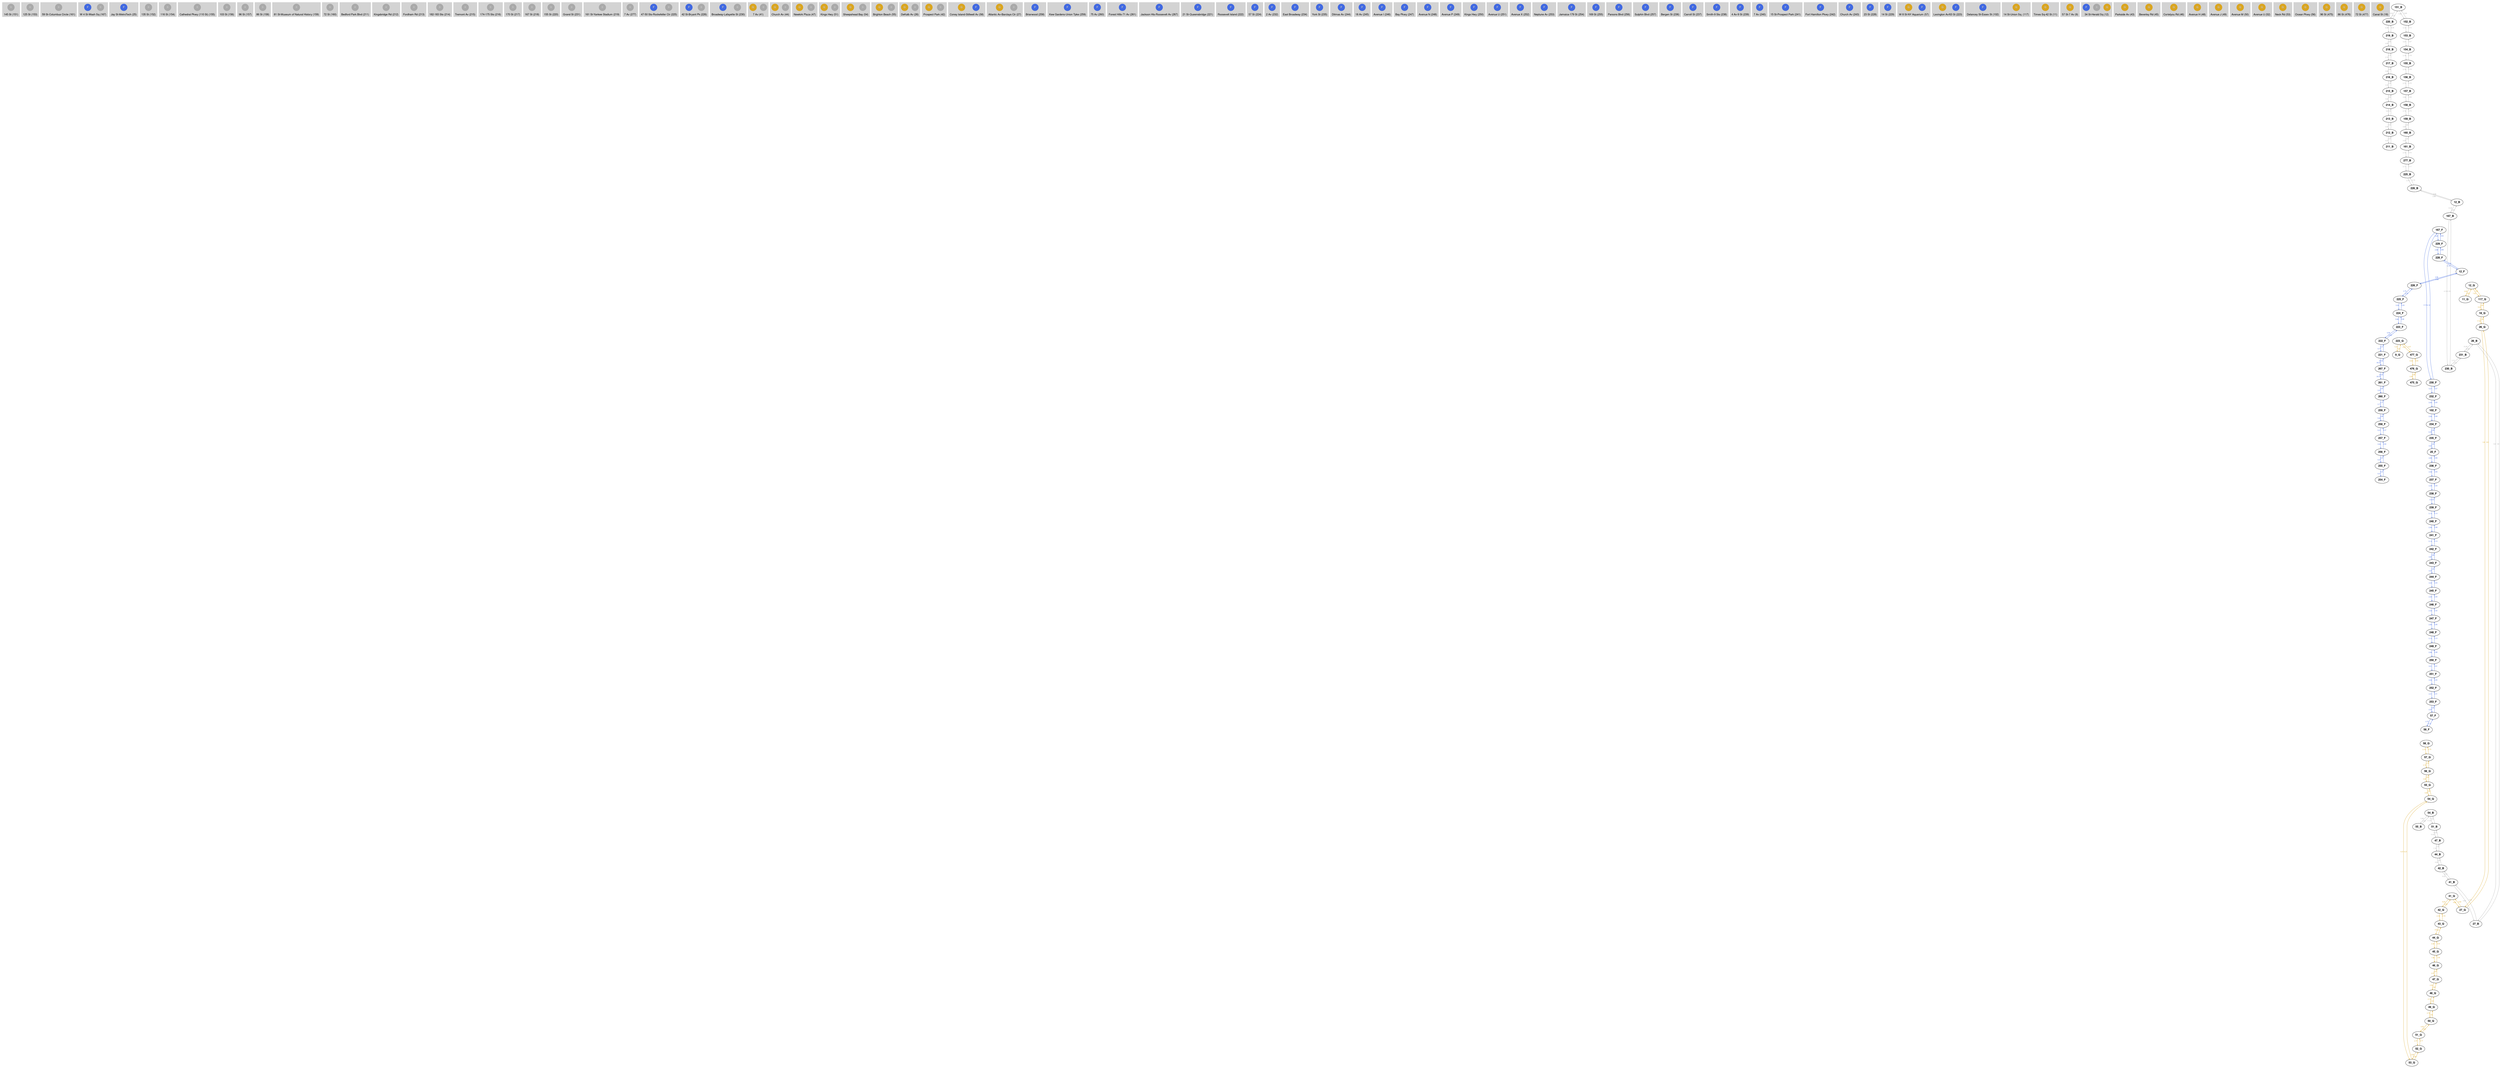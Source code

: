 
digraph G {
  fontname="Helvetica,Arial,sans-serif";
  node [fontname="Helvetica,Arial,sans-serif bold" labelloc="c"];
  edge [fontname="Helvetica,Arial,sans-serif" fontsize=8 arrowsize=0.5];
  
  subgraph cluster_151 {
    style=filled;
    color=lightgrey;
    labelloc="b";
    node [style=filled];
    node [label="B" color=darkgray, penwidth=1, fontcolor=gray, shape="circle"]"151_B ";
    label = "145 St (151)";
  }

  subgraph cluster_153 {
    style=filled;
    color=lightgrey;
    labelloc="b";
    node [style=filled];
    node [label="B" color=darkgray, penwidth=1, fontcolor=gray, shape="circle"]"153_B ";
    label = "125 St (153)";
  }

  subgraph cluster_161 {
    style=filled;
    color=lightgrey;
    labelloc="b";
    node [style=filled];
    node [label="B" color=darkgray, penwidth=1, fontcolor=gray, shape="circle"]"161_B ";
    label = "59 St-Columbus Circle (161)";
  }

  subgraph cluster_167 {
    style=filled;
    color=lightgrey;
    labelloc="b";
    node [style=filled];
    node [label="B" color=darkgray, penwidth=1, fontcolor=gray, shape="circle"]"167_B ";
    node [label="F" color=royalblue, penwidth=1, fontcolor=gray, shape="circle"]"167_F ";
    label = "W 4 St-Wash Sq (167)";
  }

  subgraph cluster_25 {
    style=filled;
    color=lightgrey;
    labelloc="b";
    node [style=filled];
    node [label="F" color=royalblue, penwidth=1, fontcolor=gray, shape="circle"]"25_F ";
    label = "Jay St-MetroTech (25)";
  }

  subgraph cluster_152 {
    style=filled;
    color=lightgrey;
    labelloc="b";
    node [style=filled];
    node [label="B" color=darkgray, penwidth=1, fontcolor=gray, shape="circle"]"152_B ";
    label = "135 St (152)";
  }

  subgraph cluster_154 {
    style=filled;
    color=lightgrey;
    labelloc="b";
    node [style=filled];
    node [label="B" color=darkgray, penwidth=1, fontcolor=gray, shape="circle"]"154_B ";
    label = "116 St (154)";
  }

  subgraph cluster_155 {
    style=filled;
    color=lightgrey;
    labelloc="b";
    node [style=filled];
    node [label="B" color=darkgray, penwidth=1, fontcolor=gray, shape="circle"]"155_B ";
    label = "Cathedral Pkwy (110 St) (155)";
  }

  subgraph cluster_156 {
    style=filled;
    color=lightgrey;
    labelloc="b";
    node [style=filled];
    node [label="B" color=darkgray, penwidth=1, fontcolor=gray, shape="circle"]"156_B ";
    label = "103 St (156)";
  }

  subgraph cluster_157 {
    style=filled;
    color=lightgrey;
    labelloc="b";
    node [style=filled];
    node [label="B" color=darkgray, penwidth=1, fontcolor=gray, shape="circle"]"157_B ";
    label = "96 St (157)";
  }

  subgraph cluster_158 {
    style=filled;
    color=lightgrey;
    labelloc="b";
    node [style=filled];
    node [label="B" color=darkgray, penwidth=1, fontcolor=gray, shape="circle"]"158_B ";
    label = "86 St (158)";
  }

  subgraph cluster_159 {
    style=filled;
    color=lightgrey;
    labelloc="b";
    node [style=filled];
    node [label="B" color=darkgray, penwidth=1, fontcolor=gray, shape="circle"]"159_B ";
    label = "81 St-Museum of Natural History (159)";
  }

  subgraph cluster_160 {
    style=filled;
    color=lightgrey;
    labelloc="b";
    node [style=filled];
    node [label="B" color=darkgray, penwidth=1, fontcolor=gray, shape="circle"]"160_B ";
    label = "72 St (160)";
  }

  subgraph cluster_211 {
    style=filled;
    color=lightgrey;
    labelloc="b";
    node [style=filled];
    node [label="B" color=darkgray, penwidth=1, fontcolor=gray, shape="circle"]"211_B ";
    label = "Bedford Park Blvd (211)";
  }

  subgraph cluster_212 {
    style=filled;
    color=lightgrey;
    labelloc="b";
    node [style=filled];
    node [label="B" color=darkgray, penwidth=1, fontcolor=gray, shape="circle"]"212_B ";
    label = "Kingsbridge Rd (212)";
  }

  subgraph cluster_213 {
    style=filled;
    color=lightgrey;
    labelloc="b";
    node [style=filled];
    node [label="B" color=darkgray, penwidth=1, fontcolor=gray, shape="circle"]"213_B ";
    label = "Fordham Rd (213)";
  }

  subgraph cluster_214 {
    style=filled;
    color=lightgrey;
    labelloc="b";
    node [style=filled];
    node [label="B" color=darkgray, penwidth=1, fontcolor=gray, shape="circle"]"214_B ";
    label = "182-183 Sts (214)";
  }

  subgraph cluster_215 {
    style=filled;
    color=lightgrey;
    labelloc="b";
    node [style=filled];
    node [label="B" color=darkgray, penwidth=1, fontcolor=gray, shape="circle"]"215_B ";
    label = "Tremont Av (215)";
  }

  subgraph cluster_216 {
    style=filled;
    color=lightgrey;
    labelloc="b";
    node [style=filled];
    node [label="B" color=darkgray, penwidth=1, fontcolor=gray, shape="circle"]"216_B ";
    label = "174-175 Sts (216)";
  }

  subgraph cluster_217 {
    style=filled;
    color=lightgrey;
    labelloc="b";
    node [style=filled];
    node [label="B" color=darkgray, penwidth=1, fontcolor=gray, shape="circle"]"217_B ";
    label = "170 St (217)";
  }

  subgraph cluster_218 {
    style=filled;
    color=lightgrey;
    labelloc="b";
    node [style=filled];
    node [label="B" color=darkgray, penwidth=1, fontcolor=gray, shape="circle"]"218_B ";
    label = "167 St (218)";
  }

  subgraph cluster_220 {
    style=filled;
    color=lightgrey;
    labelloc="b";
    node [style=filled];
    node [label="B" color=darkgray, penwidth=1, fontcolor=gray, shape="circle"]"220_B ";
    label = "155 St (220)";
  }

  subgraph cluster_231 {
    style=filled;
    color=lightgrey;
    labelloc="b";
    node [style=filled];
    node [label="B" color=darkgray, penwidth=1, fontcolor=gray, shape="circle"]"231_B ";
    label = "Grand St (231)";
  }

  subgraph cluster_219 {
    style=filled;
    color=lightgrey;
    labelloc="b";
    node [style=filled];
    node [label="B" color=darkgray, penwidth=1, fontcolor=gray, shape="circle"]"219_B ";
    label = "161 St-Yankee Stadium (219)";
  }

  subgraph cluster_277 {
    style=filled;
    color=lightgrey;
    labelloc="b";
    node [style=filled];
    node [label="B" color=darkgray, penwidth=1, fontcolor=gray, shape="circle"]"277_B ";
    label = "7 Av (277)";
  }

  subgraph cluster_225 {
    style=filled;
    color=lightgrey;
    labelloc="b";
    node [style=filled];
    node [label="B" color=darkgray, penwidth=1, fontcolor=gray, shape="circle"]"225_B ";
    node [label="F" color=royalblue, penwidth=1, fontcolor=gray, shape="circle"]"225_F ";
    label = "47-50 Sts-Rockefeller Ctr (225)";
  }

  subgraph cluster_226 {
    style=filled;
    color=lightgrey;
    labelloc="b";
    node [style=filled];
    node [label="B" color=darkgray, penwidth=1, fontcolor=gray, shape="circle"]"226_B ";
    node [label="F" color=royalblue, penwidth=1, fontcolor=gray, shape="circle"]"226_F ";
    label = "42 St-Bryant Pk (226)";
  }

  subgraph cluster_230 {
    style=filled;
    color=lightgrey;
    labelloc="b";
    node [style=filled];
    node [label="B" color=darkgray, penwidth=1, fontcolor=gray, shape="circle"]"230_B ";
    node [label="F" color=royalblue, penwidth=1, fontcolor=gray, shape="circle"]"230_F ";
    label = "Broadway-Lafayette St (230)";
  }

  subgraph cluster_41 {
    style=filled;
    color=lightgrey;
    labelloc="b";
    node [style=filled];
    node [label="B" color=darkgray, penwidth=1, fontcolor=gray, shape="circle"]"41_B ";
    node [label="Q" color=goldenrod, penwidth=1, fontcolor=gray, shape="circle"]"41_Q ";
    label = "7 Av (41)";
  }

  subgraph cluster_44 {
    style=filled;
    color=lightgrey;
    labelloc="b";
    node [style=filled];
    node [label="B" color=darkgray, penwidth=1, fontcolor=gray, shape="circle"]"44_B ";
    node [label="Q" color=goldenrod, penwidth=1, fontcolor=gray, shape="circle"]"44_Q ";
    label = "Church Av (44)";
  }

  subgraph cluster_47 {
    style=filled;
    color=lightgrey;
    labelloc="b";
    node [style=filled];
    node [label="B" color=darkgray, penwidth=1, fontcolor=gray, shape="circle"]"47_B ";
    node [label="Q" color=goldenrod, penwidth=1, fontcolor=gray, shape="circle"]"47_Q ";
    label = "Newkirk Plaza (47)";
  }

  subgraph cluster_51 {
    style=filled;
    color=lightgrey;
    labelloc="b";
    node [style=filled];
    node [label="B" color=darkgray, penwidth=1, fontcolor=gray, shape="circle"]"51_B ";
    node [label="Q" color=goldenrod, penwidth=1, fontcolor=gray, shape="circle"]"51_Q ";
    label = "Kings Hwy (51)";
  }

  subgraph cluster_54 {
    style=filled;
    color=lightgrey;
    labelloc="b";
    node [style=filled];
    node [label="B" color=darkgray, penwidth=1, fontcolor=gray, shape="circle"]"54_B ";
    node [label="Q" color=goldenrod, penwidth=1, fontcolor=gray, shape="circle"]"54_Q ";
    label = "Sheepshead Bay (54)";
  }

  subgraph cluster_55 {
    style=filled;
    color=lightgrey;
    labelloc="b";
    node [style=filled];
    node [label="B" color=darkgray, penwidth=1, fontcolor=gray, shape="circle"]"55_B ";
    node [label="Q" color=goldenrod, penwidth=1, fontcolor=gray, shape="circle"]"55_Q ";
    label = "Brighton Beach (55)";
  }

  subgraph cluster_26 {
    style=filled;
    color=lightgrey;
    labelloc="b";
    node [style=filled];
    node [label="B" color=darkgray, penwidth=1, fontcolor=gray, shape="circle"]"26_B ";
    node [label="Q" color=goldenrod, penwidth=1, fontcolor=gray, shape="circle"]"26_Q ";
    label = "DeKalb Av (26)";
  }

  subgraph cluster_42 {
    style=filled;
    color=lightgrey;
    labelloc="b";
    node [style=filled];
    node [label="B" color=darkgray, penwidth=1, fontcolor=gray, shape="circle"]"42_B ";
    node [label="Q" color=goldenrod, penwidth=1, fontcolor=gray, shape="circle"]"42_Q ";
    label = "Prospect Park (42)";
  }

  subgraph cluster_58 {
    style=filled;
    color=lightgrey;
    labelloc="b";
    node [style=filled];
    node [label="F" color=royalblue, penwidth=1, fontcolor=gray, shape="circle"]"58_F ";
    node [label="Q" color=goldenrod, penwidth=1, fontcolor=gray, shape="circle"]"58_Q ";
    label = "Coney Island-Stillwell Av (58)";
  }

  subgraph cluster_27 {
    style=filled;
    color=lightgrey;
    labelloc="b";
    node [style=filled];
    node [label="B" color=darkgray, penwidth=1, fontcolor=gray, shape="circle"]"27_B ";
    node [label="Q" color=goldenrod, penwidth=1, fontcolor=gray, shape="circle"]"27_Q ";
    label = "Atlantic Av-Barclays Ctr (27)";
  }

  subgraph cluster_258 {
    style=filled;
    color=lightgrey;
    labelloc="b";
    node [style=filled];
    node [label="F" color=royalblue, penwidth=1, fontcolor=gray, shape="circle"]"258_F ";
    label = "Briarwood (258)";
  }

  subgraph cluster_259 {
    style=filled;
    color=lightgrey;
    labelloc="b";
    node [style=filled];
    node [label="F" color=royalblue, penwidth=1, fontcolor=gray, shape="circle"]"259_F ";
    label = "Kew Gardens-Union Tpke (259)";
  }

  subgraph cluster_260 {
    style=filled;
    color=lightgrey;
    labelloc="b";
    node [style=filled];
    node [label="F" color=royalblue, penwidth=1, fontcolor=gray, shape="circle"]"260_F ";
    label = "75 Av (260)";
  }

  subgraph cluster_261 {
    style=filled;
    color=lightgrey;
    labelloc="b";
    node [style=filled];
    node [label="F" color=royalblue, penwidth=1, fontcolor=gray, shape="circle"]"261_F ";
    label = "Forest Hills-71 Av (261)";
  }

  subgraph cluster_267 {
    style=filled;
    color=lightgrey;
    labelloc="b";
    node [style=filled];
    node [label="F" color=royalblue, penwidth=1, fontcolor=gray, shape="circle"]"267_F ";
    label = "Jackson Hts-Roosevelt Av (267)";
  }

  subgraph cluster_221 {
    style=filled;
    color=lightgrey;
    labelloc="b";
    node [style=filled];
    node [label="F" color=royalblue, penwidth=1, fontcolor=gray, shape="circle"]"221_F ";
    label = "21 St-Queensbridge (221)";
  }

  subgraph cluster_222 {
    style=filled;
    color=lightgrey;
    labelloc="b";
    node [style=filled];
    node [label="F" color=royalblue, penwidth=1, fontcolor=gray, shape="circle"]"222_F ";
    label = "Roosevelt Island (222)";
  }

  subgraph cluster_224 {
    style=filled;
    color=lightgrey;
    labelloc="b";
    node [style=filled];
    node [label="F" color=royalblue, penwidth=1, fontcolor=gray, shape="circle"]"224_F ";
    label = "57 St (224)";
  }

  subgraph cluster_232 {
    style=filled;
    color=lightgrey;
    labelloc="b";
    node [style=filled];
    node [label="F" color=royalblue, penwidth=1, fontcolor=gray, shape="circle"]"232_F ";
    label = "2 Av (232)";
  }

  subgraph cluster_234 {
    style=filled;
    color=lightgrey;
    labelloc="b";
    node [style=filled];
    node [label="F" color=royalblue, penwidth=1, fontcolor=gray, shape="circle"]"234_F ";
    label = "East Broadway (234)";
  }

  subgraph cluster_235 {
    style=filled;
    color=lightgrey;
    labelloc="b";
    node [style=filled];
    node [label="F" color=royalblue, penwidth=1, fontcolor=gray, shape="circle"]"235_F ";
    label = "York St (235)";
  }

  subgraph cluster_244 {
    style=filled;
    color=lightgrey;
    labelloc="b";
    node [style=filled];
    node [label="F" color=royalblue, penwidth=1, fontcolor=gray, shape="circle"]"244_F ";
    label = "Ditmas Av (244)";
  }

  subgraph cluster_245 {
    style=filled;
    color=lightgrey;
    labelloc="b";
    node [style=filled];
    node [label="F" color=royalblue, penwidth=1, fontcolor=gray, shape="circle"]"245_F ";
    label = "18 Av (245)";
  }

  subgraph cluster_246 {
    style=filled;
    color=lightgrey;
    labelloc="b";
    node [style=filled];
    node [label="F" color=royalblue, penwidth=1, fontcolor=gray, shape="circle"]"246_F ";
    label = "Avenue I (246)";
  }

  subgraph cluster_247 {
    style=filled;
    color=lightgrey;
    labelloc="b";
    node [style=filled];
    node [label="F" color=royalblue, penwidth=1, fontcolor=gray, shape="circle"]"247_F ";
    label = "Bay Pkwy (247)";
  }

  subgraph cluster_248 {
    style=filled;
    color=lightgrey;
    labelloc="b";
    node [style=filled];
    node [label="F" color=royalblue, penwidth=1, fontcolor=gray, shape="circle"]"248_F ";
    label = "Avenue N (248)";
  }

  subgraph cluster_249 {
    style=filled;
    color=lightgrey;
    labelloc="b";
    node [style=filled];
    node [label="F" color=royalblue, penwidth=1, fontcolor=gray, shape="circle"]"249_F ";
    label = "Avenue P (249)";
  }

  subgraph cluster_250 {
    style=filled;
    color=lightgrey;
    labelloc="b";
    node [style=filled];
    node [label="F" color=royalblue, penwidth=1, fontcolor=gray, shape="circle"]"250_F ";
    label = "Kings Hwy (250)";
  }

  subgraph cluster_251 {
    style=filled;
    color=lightgrey;
    labelloc="b";
    node [style=filled];
    node [label="F" color=royalblue, penwidth=1, fontcolor=gray, shape="circle"]"251_F ";
    label = "Avenue U (251)";
  }

  subgraph cluster_252 {
    style=filled;
    color=lightgrey;
    labelloc="b";
    node [style=filled];
    node [label="F" color=royalblue, penwidth=1, fontcolor=gray, shape="circle"]"252_F ";
    label = "Avenue X (252)";
  }

  subgraph cluster_253 {
    style=filled;
    color=lightgrey;
    labelloc="b";
    node [style=filled];
    node [label="F" color=royalblue, penwidth=1, fontcolor=gray, shape="circle"]"253_F ";
    label = "Neptune Av (253)";
  }

  subgraph cluster_254 {
    style=filled;
    color=lightgrey;
    labelloc="b";
    node [style=filled];
    node [label="F" color=royalblue, penwidth=1, fontcolor=gray, shape="circle"]"254_F ";
    label = "Jamaica-179 St (254)";
  }

  subgraph cluster_255 {
    style=filled;
    color=lightgrey;
    labelloc="b";
    node [style=filled];
    node [label="F" color=royalblue, penwidth=1, fontcolor=gray, shape="circle"]"255_F ";
    label = "169 St (255)";
  }

  subgraph cluster_256 {
    style=filled;
    color=lightgrey;
    labelloc="b";
    node [style=filled];
    node [label="F" color=royalblue, penwidth=1, fontcolor=gray, shape="circle"]"256_F ";
    label = "Parsons Blvd (256)";
  }

  subgraph cluster_257 {
    style=filled;
    color=lightgrey;
    labelloc="b";
    node [style=filled];
    node [label="F" color=royalblue, penwidth=1, fontcolor=gray, shape="circle"]"257_F ";
    label = "Sutphin Blvd (257)";
  }

  subgraph cluster_236 {
    style=filled;
    color=lightgrey;
    labelloc="b";
    node [style=filled];
    node [label="F" color=royalblue, penwidth=1, fontcolor=gray, shape="circle"]"236_F ";
    label = "Bergen St (236)";
  }

  subgraph cluster_237 {
    style=filled;
    color=lightgrey;
    labelloc="b";
    node [style=filled];
    node [label="F" color=royalblue, penwidth=1, fontcolor=gray, shape="circle"]"237_F ";
    label = "Carroll St (237)";
  }

  subgraph cluster_238 {
    style=filled;
    color=lightgrey;
    labelloc="b";
    node [style=filled];
    node [label="F" color=royalblue, penwidth=1, fontcolor=gray, shape="circle"]"238_F ";
    label = "Smith-9 Sts (238)";
  }

  subgraph cluster_239 {
    style=filled;
    color=lightgrey;
    labelloc="b";
    node [style=filled];
    node [label="F" color=royalblue, penwidth=1, fontcolor=gray, shape="circle"]"239_F ";
    label = "4 Av-9 St (239)";
  }

  subgraph cluster_240 {
    style=filled;
    color=lightgrey;
    labelloc="b";
    node [style=filled];
    node [label="F" color=royalblue, penwidth=1, fontcolor=gray, shape="circle"]"240_F ";
    label = "7 Av (240)";
  }

  subgraph cluster_241 {
    style=filled;
    color=lightgrey;
    labelloc="b";
    node [style=filled];
    node [label="F" color=royalblue, penwidth=1, fontcolor=gray, shape="circle"]"241_F ";
    label = "15 St-Prospect Park (241)";
  }

  subgraph cluster_242 {
    style=filled;
    color=lightgrey;
    labelloc="b";
    node [style=filled];
    node [label="F" color=royalblue, penwidth=1, fontcolor=gray, shape="circle"]"242_F ";
    label = "Fort Hamilton Pkwy (242)";
  }

  subgraph cluster_243 {
    style=filled;
    color=lightgrey;
    labelloc="b";
    node [style=filled];
    node [label="F" color=royalblue, penwidth=1, fontcolor=gray, shape="circle"]"243_F ";
    label = "Church Av (243)";
  }

  subgraph cluster_228 {
    style=filled;
    color=lightgrey;
    labelloc="b";
    node [style=filled];
    node [label="F" color=royalblue, penwidth=1, fontcolor=gray, shape="circle"]"228_F ";
    label = "23 St (228)";
  }

  subgraph cluster_229 {
    style=filled;
    color=lightgrey;
    labelloc="b";
    node [style=filled];
    node [label="F" color=royalblue, penwidth=1, fontcolor=gray, shape="circle"]"229_F ";
    label = "14 St (229)";
  }

  subgraph cluster_57 {
    style=filled;
    color=lightgrey;
    labelloc="b";
    node [style=filled];
    node [label="F" color=royalblue, penwidth=1, fontcolor=gray, shape="circle"]"57_F ";
    node [label="Q" color=goldenrod, penwidth=1, fontcolor=gray, shape="circle"]"57_Q ";
    label = "W 8 St-NY Aquarium (57)";
  }

  subgraph cluster_223 {
    style=filled;
    color=lightgrey;
    labelloc="b";
    node [style=filled];
    node [label="F" color=royalblue, penwidth=1, fontcolor=gray, shape="circle"]"223_F ";
    node [label="Q" color=goldenrod, penwidth=1, fontcolor=gray, shape="circle"]"223_Q ";
    label = "Lexington Av/63 St (223)";
  }

  subgraph cluster_102 {
    style=filled;
    color=lightgrey;
    labelloc="b";
    node [style=filled];
    node [label="F" color=royalblue, penwidth=1, fontcolor=gray, shape="circle"]"102_F ";
    label = "Delancey St-Essex St (102)";
  }

  subgraph cluster_117 {
    style=filled;
    color=lightgrey;
    labelloc="b";
    node [style=filled];
    node [label="Q" color=goldenrod, penwidth=1, fontcolor=gray, shape="circle"]"117_Q ";
    label = "14 St-Union Sq. (117)";
  }

  subgraph cluster_11 {
    style=filled;
    color=lightgrey;
    labelloc="b";
    node [style=filled];
    node [label="Q" color=goldenrod, penwidth=1, fontcolor=gray, shape="circle"]"11_Q ";
    label = "Times Sq-42 St (11)";
  }

  subgraph cluster_9 {
    style=filled;
    color=lightgrey;
    labelloc="b";
    node [style=filled];
    node [label="Q" color=goldenrod, penwidth=1, fontcolor=gray, shape="circle"]"9_Q ";
    label = "57 St-7 Av (9)";
  }

  subgraph cluster_12 {
    style=filled;
    color=lightgrey;
    labelloc="b";
    node [style=filled];
    node [label="Q" color=goldenrod, penwidth=1, fontcolor=gray, shape="circle"]"12_Q ";
    node [label="B" color=darkgray, penwidth=1, fontcolor=gray, shape="circle"]"12_B ";
    node [label="F" color=royalblue, penwidth=1, fontcolor=gray, shape="circle"]"12_F ";
    label = "34 St-Herald Sq (12)";
  }

  subgraph cluster_43 {
    style=filled;
    color=lightgrey;
    labelloc="b";
    node [style=filled];
    node [label="Q" color=goldenrod, penwidth=1, fontcolor=gray, shape="circle"]"43_Q ";
    label = "Parkside Av (43)";
  }

  subgraph cluster_45 {
    style=filled;
    color=lightgrey;
    labelloc="b";
    node [style=filled];
    node [label="Q" color=goldenrod, penwidth=1, fontcolor=gray, shape="circle"]"45_Q ";
    label = "Beverley Rd (45)";
  }

  subgraph cluster_46 {
    style=filled;
    color=lightgrey;
    labelloc="b";
    node [style=filled];
    node [label="Q" color=goldenrod, penwidth=1, fontcolor=gray, shape="circle"]"46_Q ";
    label = "Cortelyou Rd (46)";
  }

  subgraph cluster_48 {
    style=filled;
    color=lightgrey;
    labelloc="b";
    node [style=filled];
    node [label="Q" color=goldenrod, penwidth=1, fontcolor=gray, shape="circle"]"48_Q ";
    label = "Avenue H (48)";
  }

  subgraph cluster_49 {
    style=filled;
    color=lightgrey;
    labelloc="b";
    node [style=filled];
    node [label="Q" color=goldenrod, penwidth=1, fontcolor=gray, shape="circle"]"49_Q ";
    label = "Avenue J (49)";
  }

  subgraph cluster_50 {
    style=filled;
    color=lightgrey;
    labelloc="b";
    node [style=filled];
    node [label="Q" color=goldenrod, penwidth=1, fontcolor=gray, shape="circle"]"50_Q ";
    label = "Avenue M (50)";
  }

  subgraph cluster_52 {
    style=filled;
    color=lightgrey;
    labelloc="b";
    node [style=filled];
    node [label="Q" color=goldenrod, penwidth=1, fontcolor=gray, shape="circle"]"52_Q ";
    label = "Avenue U (52)";
  }

  subgraph cluster_53 {
    style=filled;
    color=lightgrey;
    labelloc="b";
    node [style=filled];
    node [label="Q" color=goldenrod, penwidth=1, fontcolor=gray, shape="circle"]"53_Q ";
    label = "Neck Rd (53)";
  }

  subgraph cluster_56 {
    style=filled;
    color=lightgrey;
    labelloc="b";
    node [style=filled];
    node [label="Q" color=goldenrod, penwidth=1, fontcolor=gray, shape="circle"]"56_Q ";
    label = "Ocean Pkwy (56)";
  }

  subgraph cluster_475 {
    style=filled;
    color=lightgrey;
    labelloc="b";
    node [style=filled];
    node [label="Q" color=goldenrod, penwidth=1, fontcolor=gray, shape="circle"]"475_Q ";
    label = "96 St (475)";
  }

  subgraph cluster_476 {
    style=filled;
    color=lightgrey;
    labelloc="b";
    node [style=filled];
    node [label="Q" color=goldenrod, penwidth=1, fontcolor=gray, shape="circle"]"476_Q ";
    label = "86 St (476)";
  }

  subgraph cluster_477 {
    style=filled;
    color=lightgrey;
    labelloc="b";
    node [style=filled];
    node [label="Q" color=goldenrod, penwidth=1, fontcolor=gray, shape="circle"]"477_Q ";
    label = "72 St (477)";
  }

  subgraph cluster_18 {
    style=filled;
    color=lightgrey;
    labelloc="b";
    node [style=filled];
    node [label="Q" color=goldenrod, penwidth=1, fontcolor=gray, shape="circle"]"18_Q ";
    label = "Canal St (18)";
  }

  "151_B" -> "220_B"[xlabel=4.02, color=darkgray fontcolor=darkgray penwidth=1 fontsize=8 arrowsize=0.5];
  "151_B" -> "152_B"[xlabel=3.85, color=darkgray fontcolor=darkgray penwidth=1 fontsize=8 arrowsize=0.5];
  "153_B" -> "152_B"[xlabel=4.13, color=darkgray fontcolor=darkgray penwidth=1 fontsize=8 arrowsize=0.5];
  "153_B" -> "154_B"[xlabel=3.27, color=darkgray fontcolor=darkgray penwidth=1 fontsize=8 arrowsize=0.5];
  "161_B" -> "160_B"[xlabel=4.52, color=darkgray fontcolor=darkgray penwidth=1 fontsize=8 arrowsize=0.5];
  "161_B" -> "277_B"[xlabel=2.72, color=darkgray fontcolor=darkgray penwidth=1 fontsize=8 arrowsize=0.5];
  "167_B" -> "167_F"[xlabel=2, color=white fontcolor=white penwidth=1 fontsize=8 arrowsize=0.5];
  "167_B" -> "230_B"[xlabel=4.12, color=darkgray fontcolor=darkgray penwidth=1 fontsize=8 arrowsize=0.5];
  "167_B" -> "12_B"[xlabel=10.66, color=darkgray fontcolor=darkgray penwidth=1 fontsize=8 arrowsize=0.5];
  "167_F" -> "167_B"[xlabel=2, color=white fontcolor=white penwidth=1 fontsize=8 arrowsize=0.5];
  "167_F" -> "230_F"[xlabel=4.12, color=royalblue fontcolor=royalblue penwidth=1 fontsize=8 arrowsize=0.5];
  "167_F" -> "229_F"[xlabel=3.64, color=royalblue fontcolor=royalblue penwidth=1 fontsize=8 arrowsize=0.5];
  "25_F" -> "235_F"[xlabel=4.63, color=royalblue fontcolor=royalblue penwidth=1 fontsize=8 arrowsize=0.5];
  "25_F" -> "236_F"[xlabel=3.89, color=royalblue fontcolor=royalblue penwidth=1 fontsize=8 arrowsize=0.5];
  "152_B" -> "151_B"[xlabel=3.85, color=darkgray fontcolor=darkgray penwidth=1 fontsize=8 arrowsize=0.5];
  "152_B" -> "153_B"[xlabel=4.13, color=darkgray fontcolor=darkgray penwidth=1 fontsize=8 arrowsize=0.5];
  "154_B" -> "153_B"[xlabel=3.27, color=darkgray fontcolor=darkgray penwidth=1 fontsize=8 arrowsize=0.5];
  "154_B" -> "155_B"[xlabel=2.78, color=darkgray fontcolor=darkgray penwidth=1 fontsize=8 arrowsize=0.5];
  "155_B" -> "154_B"[xlabel=2.78, color=darkgray fontcolor=darkgray penwidth=1 fontsize=8 arrowsize=0.5];
  "155_B" -> "156_B"[xlabel=2.79, color=darkgray fontcolor=darkgray penwidth=1 fontsize=8 arrowsize=0.5];
  "156_B" -> "155_B"[xlabel=2.79, color=darkgray fontcolor=darkgray penwidth=1 fontsize=8 arrowsize=0.5];
  "156_B" -> "157_B"[xlabel=2.75, color=darkgray fontcolor=darkgray penwidth=1 fontsize=8 arrowsize=0.5];
  "157_B" -> "156_B"[xlabel=2.75, color=darkgray fontcolor=darkgray penwidth=1 fontsize=8 arrowsize=0.5];
  "157_B" -> "158_B"[xlabel=3.58, color=darkgray fontcolor=darkgray penwidth=1 fontsize=8 arrowsize=0.5];
  "158_B" -> "157_B"[xlabel=3.58, color=darkgray fontcolor=darkgray penwidth=1 fontsize=8 arrowsize=0.5];
  "158_B" -> "159_B"[xlabel=2.74, color=darkgray fontcolor=darkgray penwidth=1 fontsize=8 arrowsize=0.5];
  "159_B" -> "158_B"[xlabel=2.74, color=darkgray fontcolor=darkgray penwidth=1 fontsize=8 arrowsize=0.5];
  "159_B" -> "160_B"[xlabel=3.62, color=darkgray fontcolor=darkgray penwidth=1 fontsize=8 arrowsize=0.5];
  "160_B" -> "159_B"[xlabel=3.62, color=darkgray fontcolor=darkgray penwidth=1 fontsize=8 arrowsize=0.5];
  "160_B" -> "161_B"[xlabel=4.52, color=darkgray fontcolor=darkgray penwidth=1 fontsize=8 arrowsize=0.5];
  "211_B" -> "212_B"[xlabel=4.47, color=darkgray fontcolor=darkgray penwidth=1 fontsize=8 arrowsize=0.5];
  "212_B" -> "211_B"[xlabel=4.47, color=darkgray fontcolor=darkgray penwidth=1 fontsize=8 arrowsize=0.5];
  "212_B" -> "213_B"[xlabel=3.54, color=darkgray fontcolor=darkgray penwidth=1 fontsize=8 arrowsize=0.5];
  "213_B" -> "212_B"[xlabel=3.54, color=darkgray fontcolor=darkgray penwidth=1 fontsize=8 arrowsize=0.5];
  "213_B" -> "214_B"[xlabel=3.0, color=darkgray fontcolor=darkgray penwidth=1 fontsize=8 arrowsize=0.5];
  "214_B" -> "213_B"[xlabel=3.0, color=darkgray fontcolor=darkgray penwidth=1 fontsize=8 arrowsize=0.5];
  "214_B" -> "215_B"[xlabel=3.62, color=darkgray fontcolor=darkgray penwidth=1 fontsize=8 arrowsize=0.5];
  "215_B" -> "214_B"[xlabel=3.62, color=darkgray fontcolor=darkgray penwidth=1 fontsize=8 arrowsize=0.5];
  "215_B" -> "216_B"[xlabel=3.33, color=darkgray fontcolor=darkgray penwidth=1 fontsize=8 arrowsize=0.5];
  "216_B" -> "215_B"[xlabel=3.33, color=darkgray fontcolor=darkgray penwidth=1 fontsize=8 arrowsize=0.5];
  "216_B" -> "217_B"[xlabel=3.68, color=darkgray fontcolor=darkgray penwidth=1 fontsize=8 arrowsize=0.5];
  "217_B" -> "216_B"[xlabel=3.68, color=darkgray fontcolor=darkgray penwidth=1 fontsize=8 arrowsize=0.5];
  "217_B" -> "218_B"[xlabel=3.74, color=darkgray fontcolor=darkgray penwidth=1 fontsize=8 arrowsize=0.5];
  "218_B" -> "217_B"[xlabel=3.74, color=darkgray fontcolor=darkgray penwidth=1 fontsize=8 arrowsize=0.5];
  "218_B" -> "219_B"[xlabel=4.65, color=darkgray fontcolor=darkgray penwidth=1 fontsize=8 arrowsize=0.5];
  "220_B" -> "219_B"[xlabel=6.38, color=darkgray fontcolor=darkgray penwidth=1 fontsize=8 arrowsize=0.5];
  "220_B" -> "151_B"[xlabel=4.02, color=darkgray fontcolor=darkgray penwidth=1 fontsize=8 arrowsize=0.5];
  "231_B" -> "230_B"[xlabel=3.72, color=darkgray fontcolor=darkgray penwidth=1 fontsize=8 arrowsize=0.5];
  "231_B" -> "26_B"[xlabel=15.05, color=darkgray fontcolor=darkgray penwidth=1 fontsize=8 arrowsize=0.5];
  "219_B" -> "218_B"[xlabel=4.65, color=darkgray fontcolor=darkgray penwidth=1 fontsize=8 arrowsize=0.5];
  "219_B" -> "220_B"[xlabel=6.38, color=darkgray fontcolor=darkgray penwidth=1 fontsize=8 arrowsize=0.5];
  "277_B" -> "161_B"[xlabel=2.72, color=darkgray fontcolor=darkgray penwidth=1 fontsize=8 arrowsize=0.5];
  "277_B" -> "225_B"[xlabel=2.11, color=darkgray fontcolor=darkgray penwidth=1 fontsize=8 arrowsize=0.5];
  "225_B" -> "225_F"[xlabel=2, color=white fontcolor=white penwidth=1 fontsize=8 arrowsize=0.5];
  "225_B" -> "277_B"[xlabel=2.11, color=darkgray fontcolor=darkgray penwidth=1 fontsize=8 arrowsize=0.5];
  "225_B" -> "226_B"[xlabel=2.75, color=darkgray fontcolor=darkgray penwidth=1 fontsize=8 arrowsize=0.5];
  "225_F" -> "225_B"[xlabel=2, color=white fontcolor=white penwidth=1 fontsize=8 arrowsize=0.5];
  "225_F" -> "224_F"[xlabel=3.29, color=royalblue fontcolor=royalblue penwidth=1 fontsize=8 arrowsize=0.5];
  "225_F" -> "226_F"[xlabel=2.75, color=royalblue fontcolor=royalblue penwidth=1 fontsize=8 arrowsize=0.5];
  "226_B" -> "226_F"[xlabel=2, color=white fontcolor=white penwidth=1 fontsize=8 arrowsize=0.5];
  "226_B" -> "225_B"[xlabel=2.75, color=darkgray fontcolor=darkgray penwidth=1 fontsize=8 arrowsize=0.5];
  "226_B" -> "12_B"[xlabel=2.88, color=darkgray fontcolor=darkgray penwidth=1 fontsize=8 arrowsize=0.5];
  "226_F" -> "226_B"[xlabel=2, color=white fontcolor=white penwidth=1 fontsize=8 arrowsize=0.5];
  "226_F" -> "225_F"[xlabel=2.75, color=royalblue fontcolor=royalblue penwidth=1 fontsize=8 arrowsize=0.5];
  "226_F" -> "12_F"[xlabel=2.88, color=royalblue fontcolor=royalblue penwidth=1 fontsize=8 arrowsize=0.5];
  "230_B" -> "230_F"[xlabel=2, color=white fontcolor=white penwidth=1 fontsize=8 arrowsize=0.5];
  "230_B" -> "167_B"[xlabel=4.12, color=darkgray fontcolor=darkgray penwidth=1 fontsize=8 arrowsize=0.5];
  "230_B" -> "231_B"[xlabel=3.72, color=darkgray fontcolor=darkgray penwidth=1 fontsize=8 arrowsize=0.5];
  "230_F" -> "230_B"[xlabel=2, color=white fontcolor=white penwidth=1 fontsize=8 arrowsize=0.5];
  "230_F" -> "167_F"[xlabel=4.12, color=royalblue fontcolor=royalblue penwidth=1 fontsize=8 arrowsize=0.5];
  "230_F" -> "232_F"[xlabel=3.27, color=royalblue fontcolor=royalblue penwidth=1 fontsize=8 arrowsize=0.5];
  "41_B" -> "41_Q"[xlabel=2, color=white fontcolor=white penwidth=1 fontsize=8 arrowsize=0.5];
  "41_B" -> "27_B"[xlabel=4.62, color=darkgray fontcolor=darkgray penwidth=1 fontsize=8 arrowsize=0.5];
  "41_B" -> "42_B"[xlabel=9.23, color=darkgray fontcolor=darkgray penwidth=1 fontsize=8 arrowsize=0.5];
  "41_Q" -> "41_B"[xlabel=2, color=white fontcolor=white penwidth=1 fontsize=8 arrowsize=0.5];
  "41_Q" -> "27_Q"[xlabel=4.62, color=goldenrod fontcolor=goldenrod penwidth=1 fontsize=8 arrowsize=0.5];
  "41_Q" -> "42_Q"[xlabel=9.23, color=goldenrod fontcolor=goldenrod penwidth=1 fontsize=8 arrowsize=0.5];
  "44_B" -> "44_Q"[xlabel=2, color=white fontcolor=white penwidth=1 fontsize=8 arrowsize=0.5];
  "44_B" -> "42_B"[xlabel=5.56, color=darkgray fontcolor=darkgray penwidth=1 fontsize=8 arrowsize=0.5];
  "44_B" -> "47_B"[xlabel=7.72, color=darkgray fontcolor=darkgray penwidth=1 fontsize=8 arrowsize=0.5];
  "44_Q" -> "44_B"[xlabel=2, color=white fontcolor=white penwidth=1 fontsize=8 arrowsize=0.5];
  "44_Q" -> "43_Q"[xlabel=2.5, color=goldenrod fontcolor=goldenrod penwidth=1 fontsize=8 arrowsize=0.5];
  "44_Q" -> "45_Q"[xlabel=3.33, color=goldenrod fontcolor=goldenrod penwidth=1 fontsize=8 arrowsize=0.5];
  "47_B" -> "47_Q"[xlabel=2, color=white fontcolor=white penwidth=1 fontsize=8 arrowsize=0.5];
  "47_B" -> "44_B"[xlabel=7.72, color=darkgray fontcolor=darkgray penwidth=1 fontsize=8 arrowsize=0.5];
  "47_B" -> "51_B"[xlabel=13.45, color=darkgray fontcolor=darkgray penwidth=1 fontsize=8 arrowsize=0.5];
  "47_Q" -> "47_B"[xlabel=2, color=white fontcolor=white penwidth=1 fontsize=8 arrowsize=0.5];
  "47_Q" -> "46_Q"[xlabel=2.97, color=goldenrod fontcolor=goldenrod penwidth=1 fontsize=8 arrowsize=0.5];
  "47_Q" -> "48_Q"[xlabel=2.96, color=goldenrod fontcolor=goldenrod penwidth=1 fontsize=8 arrowsize=0.5];
  "51_B" -> "51_Q"[xlabel=2, color=white fontcolor=white penwidth=1 fontsize=8 arrowsize=0.5];
  "51_B" -> "47_B"[xlabel=13.45, color=darkgray fontcolor=darkgray penwidth=1 fontsize=8 arrowsize=0.5];
  "51_B" -> "54_B"[xlabel=11.03, color=darkgray fontcolor=darkgray penwidth=1 fontsize=8 arrowsize=0.5];
  "51_Q" -> "51_B"[xlabel=2, color=white fontcolor=white penwidth=1 fontsize=8 arrowsize=0.5];
  "51_Q" -> "50_Q"[xlabel=4.55, color=goldenrod fontcolor=goldenrod penwidth=1 fontsize=8 arrowsize=0.5];
  "51_Q" -> "52_Q"[xlabel=4.77, color=goldenrod fontcolor=goldenrod penwidth=1 fontsize=8 arrowsize=0.5];
  "54_B" -> "54_Q"[xlabel=2, color=white fontcolor=white penwidth=1 fontsize=8 arrowsize=0.5];
  "54_B" -> "51_B"[xlabel=11.03, color=darkgray fontcolor=darkgray penwidth=1 fontsize=8 arrowsize=0.5];
  "54_B" -> "55_B"[xlabel=5.88, color=darkgray fontcolor=darkgray penwidth=1 fontsize=8 arrowsize=0.5];
  "54_Q" -> "54_B"[xlabel=2, color=white fontcolor=white penwidth=1 fontsize=8 arrowsize=0.5];
  "54_Q" -> "53_Q"[xlabel=4.21, color=goldenrod fontcolor=goldenrod penwidth=1 fontsize=8 arrowsize=0.5];
  "54_Q" -> "55_Q"[xlabel=5.88, color=goldenrod fontcolor=goldenrod penwidth=1 fontsize=8 arrowsize=0.5];
  "55_B" -> "55_Q"[xlabel=2, color=white fontcolor=white penwidth=1 fontsize=8 arrowsize=0.5];
  "55_B" -> "54_B"[xlabel=5.88, color=darkgray fontcolor=darkgray penwidth=1 fontsize=8 arrowsize=0.5];
  "55_Q" -> "55_B"[xlabel=2, color=white fontcolor=white penwidth=1 fontsize=8 arrowsize=0.5];
  "55_Q" -> "54_Q"[xlabel=5.88, color=goldenrod fontcolor=goldenrod penwidth=1 fontsize=8 arrowsize=0.5];
  "55_Q" -> "56_Q"[xlabel=3.62, color=goldenrod fontcolor=goldenrod penwidth=1 fontsize=8 arrowsize=0.5];
  "26_B" -> "26_Q"[xlabel=2, color=white fontcolor=white penwidth=1 fontsize=8 arrowsize=0.5];
  "26_B" -> "27_B"[xlabel=3.8, color=darkgray fontcolor=darkgray penwidth=1 fontsize=8 arrowsize=0.5];
  "26_B" -> "231_B"[xlabel=15.05, color=darkgray fontcolor=darkgray penwidth=1 fontsize=8 arrowsize=0.5];
  "26_Q" -> "26_B"[xlabel=2, color=white fontcolor=white penwidth=1 fontsize=8 arrowsize=0.5];
  "26_Q" -> "27_Q"[xlabel=3.8, color=goldenrod fontcolor=goldenrod penwidth=1 fontsize=8 arrowsize=0.5];
  "26_Q" -> "18_Q"[xlabel=17.56, color=goldenrod fontcolor=goldenrod penwidth=1 fontsize=8 arrowsize=0.5];
  "42_B" -> "42_Q"[xlabel=2, color=white fontcolor=white penwidth=1 fontsize=8 arrowsize=0.5];
  "42_B" -> "41_B"[xlabel=9.23, color=darkgray fontcolor=darkgray penwidth=1 fontsize=8 arrowsize=0.5];
  "42_B" -> "44_B"[xlabel=5.56, color=darkgray fontcolor=darkgray penwidth=1 fontsize=8 arrowsize=0.5];
  "42_Q" -> "42_B"[xlabel=2, color=white fontcolor=white penwidth=1 fontsize=8 arrowsize=0.5];
  "42_Q" -> "41_Q"[xlabel=9.23, color=goldenrod fontcolor=goldenrod penwidth=1 fontsize=8 arrowsize=0.5];
  "42_Q" -> "43_Q"[xlabel=3.18, color=goldenrod fontcolor=goldenrod penwidth=1 fontsize=8 arrowsize=0.5];
  "58_F" -> "58_Q"[xlabel=2, color=white fontcolor=white penwidth=1 fontsize=8 arrowsize=0.5];
  "58_F" -> "57_F"[xlabel=2.73, color=royalblue fontcolor=royalblue penwidth=1 fontsize=8 arrowsize=0.5];
  "58_Q" -> "58_F"[xlabel=2, color=white fontcolor=white penwidth=1 fontsize=8 arrowsize=0.5];
  "58_Q" -> "57_Q"[xlabel=2.73, color=goldenrod fontcolor=goldenrod penwidth=1 fontsize=8 arrowsize=0.5];
  "27_B" -> "27_Q"[xlabel=2, color=white fontcolor=white penwidth=1 fontsize=8 arrowsize=0.5];
  "27_B" -> "41_B"[xlabel=4.62, color=darkgray fontcolor=darkgray penwidth=1 fontsize=8 arrowsize=0.5];
  "27_B" -> "26_B"[xlabel=3.8, color=darkgray fontcolor=darkgray penwidth=1 fontsize=8 arrowsize=0.5];
  "27_Q" -> "27_B"[xlabel=2, color=white fontcolor=white penwidth=1 fontsize=8 arrowsize=0.5];
  "27_Q" -> "41_Q"[xlabel=4.62, color=goldenrod fontcolor=goldenrod penwidth=1 fontsize=8 arrowsize=0.5];
  "27_Q" -> "26_Q"[xlabel=3.8, color=goldenrod fontcolor=goldenrod penwidth=1 fontsize=8 arrowsize=0.5];
  "258_F" -> "257_F"[xlabel=5.27, color=royalblue fontcolor=royalblue penwidth=1 fontsize=8 arrowsize=0.5];
  "258_F" -> "259_F"[xlabel=5.84, color=royalblue fontcolor=royalblue penwidth=1 fontsize=8 arrowsize=0.5];
  "259_F" -> "258_F"[xlabel=5.84, color=royalblue fontcolor=royalblue penwidth=1 fontsize=8 arrowsize=0.5];
  "259_F" -> "260_F"[xlabel=3.71, color=royalblue fontcolor=royalblue penwidth=1 fontsize=8 arrowsize=0.5];
  "260_F" -> "259_F"[xlabel=3.71, color=royalblue fontcolor=royalblue penwidth=1 fontsize=8 arrowsize=0.5];
  "260_F" -> "261_F"[xlabel=3.97, color=royalblue fontcolor=royalblue penwidth=1 fontsize=8 arrowsize=0.5];
  "261_F" -> "260_F"[xlabel=3.97, color=royalblue fontcolor=royalblue penwidth=1 fontsize=8 arrowsize=0.5];
  "261_F" -> "267_F"[xlabel=26.53, color=royalblue fontcolor=royalblue penwidth=1 fontsize=8 arrowsize=0.5];
  "267_F" -> "261_F"[xlabel=26.53, color=royalblue fontcolor=royalblue penwidth=1 fontsize=8 arrowsize=0.5];
  "267_F" -> "221_F"[xlabel=26.02, color=royalblue fontcolor=royalblue penwidth=1 fontsize=8 arrowsize=0.5];
  "221_F" -> "222_F"[xlabel=5.77, color=royalblue fontcolor=royalblue penwidth=1 fontsize=8 arrowsize=0.5];
  "221_F" -> "267_F"[xlabel=26.02, color=royalblue fontcolor=royalblue penwidth=1 fontsize=8 arrowsize=0.5];
  "222_F" -> "221_F"[xlabel=5.77, color=royalblue fontcolor=royalblue penwidth=1 fontsize=8 arrowsize=0.5];
  "222_F" -> "223_F"[xlabel=6.99, color=royalblue fontcolor=royalblue penwidth=1 fontsize=8 arrowsize=0.5];
  "224_F" -> "223_F"[xlabel=5.68, color=royalblue fontcolor=royalblue penwidth=1 fontsize=8 arrowsize=0.5];
  "224_F" -> "225_F"[xlabel=3.29, color=royalblue fontcolor=royalblue penwidth=1 fontsize=8 arrowsize=0.5];
  "232_F" -> "230_F"[xlabel=3.27, color=royalblue fontcolor=royalblue penwidth=1 fontsize=8 arrowsize=0.5];
  "232_F" -> "102_F"[xlabel=2.83, color=royalblue fontcolor=royalblue penwidth=1 fontsize=8 arrowsize=0.5];
  "234_F" -> "102_F"[xlabel=2.68, color=royalblue fontcolor=royalblue penwidth=1 fontsize=8 arrowsize=0.5];
  "234_F" -> "235_F"[xlabel=6.39, color=royalblue fontcolor=royalblue penwidth=1 fontsize=8 arrowsize=0.5];
  "235_F" -> "234_F"[xlabel=6.39, color=royalblue fontcolor=royalblue penwidth=1 fontsize=8 arrowsize=0.5];
  "235_F" -> "25_F"[xlabel=4.63, color=royalblue fontcolor=royalblue penwidth=1 fontsize=8 arrowsize=0.5];
  "244_F" -> "243_F"[xlabel=4.03, color=royalblue fontcolor=royalblue penwidth=1 fontsize=8 arrowsize=0.5];
  "244_F" -> "245_F"[xlabel=3.24, color=royalblue fontcolor=royalblue penwidth=1 fontsize=8 arrowsize=0.5];
  "245_F" -> "244_F"[xlabel=3.24, color=royalblue fontcolor=royalblue penwidth=1 fontsize=8 arrowsize=0.5];
  "245_F" -> "246_F"[xlabel=2.26, color=royalblue fontcolor=royalblue penwidth=1 fontsize=8 arrowsize=0.5];
  "246_F" -> "245_F"[xlabel=2.26, color=royalblue fontcolor=royalblue penwidth=1 fontsize=8 arrowsize=0.5];
  "246_F" -> "247_F"[xlabel=2.32, color=royalblue fontcolor=royalblue penwidth=1 fontsize=8 arrowsize=0.5];
  "247_F" -> "246_F"[xlabel=2.32, color=royalblue fontcolor=royalblue penwidth=1 fontsize=8 arrowsize=0.5];
  "247_F" -> "248_F"[xlabel=2.86, color=royalblue fontcolor=royalblue penwidth=1 fontsize=8 arrowsize=0.5];
  "248_F" -> "247_F"[xlabel=2.86, color=royalblue fontcolor=royalblue penwidth=1 fontsize=8 arrowsize=0.5];
  "248_F" -> "249_F"[xlabel=3.15, color=royalblue fontcolor=royalblue penwidth=1 fontsize=8 arrowsize=0.5];
  "249_F" -> "248_F"[xlabel=3.15, color=royalblue fontcolor=royalblue penwidth=1 fontsize=8 arrowsize=0.5];
  "249_F" -> "250_F"[xlabel=2.88, color=royalblue fontcolor=royalblue penwidth=1 fontsize=8 arrowsize=0.5];
  "250_F" -> "249_F"[xlabel=2.88, color=royalblue fontcolor=royalblue penwidth=1 fontsize=8 arrowsize=0.5];
  "250_F" -> "251_F"[xlabel=3.61, color=royalblue fontcolor=royalblue penwidth=1 fontsize=8 arrowsize=0.5];
  "251_F" -> "250_F"[xlabel=3.61, color=royalblue fontcolor=royalblue penwidth=1 fontsize=8 arrowsize=0.5];
  "251_F" -> "252_F"[xlabel=3.25, color=royalblue fontcolor=royalblue penwidth=1 fontsize=8 arrowsize=0.5];
  "252_F" -> "251_F"[xlabel=3.25, color=royalblue fontcolor=royalblue penwidth=1 fontsize=8 arrowsize=0.5];
  "252_F" -> "253_F"[xlabel=4.31, color=royalblue fontcolor=royalblue penwidth=1 fontsize=8 arrowsize=0.5];
  "253_F" -> "252_F"[xlabel=4.31, color=royalblue fontcolor=royalblue penwidth=1 fontsize=8 arrowsize=0.5];
  "253_F" -> "57_F"[xlabel=2.54, color=royalblue fontcolor=royalblue penwidth=1 fontsize=8 arrowsize=0.5];
  "254_F" -> "255_F"[xlabel=5.01, color=royalblue fontcolor=royalblue penwidth=1 fontsize=8 arrowsize=0.5];
  "255_F" -> "254_F"[xlabel=5.01, color=royalblue fontcolor=royalblue penwidth=1 fontsize=8 arrowsize=0.5];
  "255_F" -> "256_F"[xlabel=5.07, color=royalblue fontcolor=royalblue penwidth=1 fontsize=8 arrowsize=0.5];
  "256_F" -> "255_F"[xlabel=5.07, color=royalblue fontcolor=royalblue penwidth=1 fontsize=8 arrowsize=0.5];
  "256_F" -> "257_F"[xlabel=3.84, color=royalblue fontcolor=royalblue penwidth=1 fontsize=8 arrowsize=0.5];
  "257_F" -> "256_F"[xlabel=3.84, color=royalblue fontcolor=royalblue penwidth=1 fontsize=8 arrowsize=0.5];
  "257_F" -> "258_F"[xlabel=5.27, color=royalblue fontcolor=royalblue penwidth=1 fontsize=8 arrowsize=0.5];
  "236_F" -> "25_F"[xlabel=3.89, color=royalblue fontcolor=royalblue penwidth=1 fontsize=8 arrowsize=0.5];
  "236_F" -> "237_F"[xlabel=3.59, color=royalblue fontcolor=royalblue penwidth=1 fontsize=8 arrowsize=0.5];
  "237_F" -> "236_F"[xlabel=3.59, color=royalblue fontcolor=royalblue penwidth=1 fontsize=8 arrowsize=0.5];
  "237_F" -> "238_F"[xlabel=3.39, color=royalblue fontcolor=royalblue penwidth=1 fontsize=8 arrowsize=0.5];
  "238_F" -> "237_F"[xlabel=3.39, color=royalblue fontcolor=royalblue penwidth=1 fontsize=8 arrowsize=0.5];
  "238_F" -> "239_F"[xlabel=3.5, color=royalblue fontcolor=royalblue penwidth=1 fontsize=8 arrowsize=0.5];
  "239_F" -> "238_F"[xlabel=3.5, color=royalblue fontcolor=royalblue penwidth=1 fontsize=8 arrowsize=0.5];
  "239_F" -> "240_F"[xlabel=5.14, color=royalblue fontcolor=royalblue penwidth=1 fontsize=8 arrowsize=0.5];
  "240_F" -> "239_F"[xlabel=5.14, color=royalblue fontcolor=royalblue penwidth=1 fontsize=8 arrowsize=0.5];
  "240_F" -> "241_F"[xlabel=2.98, color=royalblue fontcolor=royalblue penwidth=1 fontsize=8 arrowsize=0.5];
  "241_F" -> "240_F"[xlabel=2.98, color=royalblue fontcolor=royalblue penwidth=1 fontsize=8 arrowsize=0.5];
  "241_F" -> "242_F"[xlabel=5.14, color=royalblue fontcolor=royalblue penwidth=1 fontsize=8 arrowsize=0.5];
  "242_F" -> "241_F"[xlabel=5.14, color=royalblue fontcolor=royalblue penwidth=1 fontsize=8 arrowsize=0.5];
  "242_F" -> "243_F"[xlabel=3.89, color=royalblue fontcolor=royalblue penwidth=1 fontsize=8 arrowsize=0.5];
  "243_F" -> "242_F"[xlabel=3.89, color=royalblue fontcolor=royalblue penwidth=1 fontsize=8 arrowsize=0.5];
  "243_F" -> "244_F"[xlabel=4.03, color=royalblue fontcolor=royalblue penwidth=1 fontsize=8 arrowsize=0.5];
  "228_F" -> "12_F"[xlabel=4.14, color=royalblue fontcolor=royalblue penwidth=1 fontsize=8 arrowsize=0.5];
  "228_F" -> "229_F"[xlabel=2.88, color=royalblue fontcolor=royalblue penwidth=1 fontsize=8 arrowsize=0.5];
  "229_F" -> "228_F"[xlabel=2.88, color=royalblue fontcolor=royalblue penwidth=1 fontsize=8 arrowsize=0.5];
  "229_F" -> "167_F"[xlabel=3.64, color=royalblue fontcolor=royalblue penwidth=1 fontsize=8 arrowsize=0.5];
  "57_F" -> "57_Q"[xlabel=2, color=white fontcolor=white penwidth=1 fontsize=8 arrowsize=0.5];
  "57_F" -> "58_F"[xlabel=2.73, color=royalblue fontcolor=royalblue penwidth=1 fontsize=8 arrowsize=0.5];
  "57_F" -> "253_F"[xlabel=2.54, color=royalblue fontcolor=royalblue penwidth=1 fontsize=8 arrowsize=0.5];
  "57_Q" -> "57_F"[xlabel=2, color=white fontcolor=white penwidth=1 fontsize=8 arrowsize=0.5];
  "57_Q" -> "58_Q"[xlabel=2.73, color=goldenrod fontcolor=goldenrod penwidth=1 fontsize=8 arrowsize=0.5];
  "57_Q" -> "56_Q"[xlabel=3.72, color=goldenrod fontcolor=goldenrod penwidth=1 fontsize=8 arrowsize=0.5];
  "223_F" -> "223_Q"[xlabel=2, color=white fontcolor=white penwidth=1 fontsize=8 arrowsize=0.5];
  "223_F" -> "222_F"[xlabel=6.99, color=royalblue fontcolor=royalblue penwidth=1 fontsize=8 arrowsize=0.5];
  "223_F" -> "224_F"[xlabel=5.68, color=royalblue fontcolor=royalblue penwidth=1 fontsize=8 arrowsize=0.5];
  "223_Q" -> "223_F"[xlabel=2, color=white fontcolor=white penwidth=1 fontsize=8 arrowsize=0.5];
  "223_Q" -> "477_Q"[xlabel=4.37, color=goldenrod fontcolor=goldenrod penwidth=1 fontsize=8 arrowsize=0.5];
  "223_Q" -> "9_Q"[xlabel=7.27, color=goldenrod fontcolor=goldenrod penwidth=1 fontsize=8 arrowsize=0.5];
  "102_F" -> "232_F"[xlabel=2.83, color=royalblue fontcolor=royalblue penwidth=1 fontsize=8 arrowsize=0.5];
  "102_F" -> "234_F"[xlabel=2.68, color=royalblue fontcolor=royalblue penwidth=1 fontsize=8 arrowsize=0.5];
  "117_Q" -> "12_Q"[xlabel=7.52, color=goldenrod fontcolor=goldenrod penwidth=1 fontsize=8 arrowsize=0.5];
  "117_Q" -> "18_Q"[xlabel=9.42, color=goldenrod fontcolor=goldenrod penwidth=1 fontsize=8 arrowsize=0.5];
  "11_Q" -> "12_Q"[xlabel=2.62, color=goldenrod fontcolor=goldenrod penwidth=1 fontsize=8 arrowsize=0.5];
  "9_Q" -> "223_Q"[xlabel=7.27, color=goldenrod fontcolor=goldenrod penwidth=1 fontsize=8 arrowsize=0.5];
  "12_Q" -> "12_B"[xlabel=2, color=white fontcolor=white penwidth=1 fontsize=8 arrowsize=0.5];
  "12_Q" -> "12_F"[xlabel=2, color=white fontcolor=white penwidth=1 fontsize=8 arrowsize=0.5];
  "12_Q" -> "11_Q"[xlabel=2.62, color=goldenrod fontcolor=goldenrod penwidth=1 fontsize=8 arrowsize=0.5];
  "12_Q" -> "117_Q"[xlabel=7.52, color=goldenrod fontcolor=goldenrod penwidth=1 fontsize=8 arrowsize=0.5];
  "12_B" -> "12_Q"[xlabel=2, color=white fontcolor=white penwidth=1 fontsize=8 arrowsize=0.5];
  "12_B" -> "12_F"[xlabel=2, color=white fontcolor=white penwidth=1 fontsize=8 arrowsize=0.5];
  "12_B" -> "226_B"[xlabel=2.88, color=darkgray fontcolor=darkgray penwidth=1 fontsize=8 arrowsize=0.5];
  "12_B" -> "167_B"[xlabel=10.66, color=darkgray fontcolor=darkgray penwidth=1 fontsize=8 arrowsize=0.5];
  "12_F" -> "12_Q"[xlabel=2, color=white fontcolor=white penwidth=1 fontsize=8 arrowsize=0.5];
  "12_F" -> "12_B"[xlabel=2, color=white fontcolor=white penwidth=1 fontsize=8 arrowsize=0.5];
  "12_F" -> "226_F"[xlabel=2.88, color=royalblue fontcolor=royalblue penwidth=1 fontsize=8 arrowsize=0.5];
  "12_F" -> "228_F"[xlabel=4.14, color=royalblue fontcolor=royalblue penwidth=1 fontsize=8 arrowsize=0.5];
  "43_Q" -> "42_Q"[xlabel=3.18, color=goldenrod fontcolor=goldenrod penwidth=1 fontsize=8 arrowsize=0.5];
  "43_Q" -> "44_Q"[xlabel=2.5, color=goldenrod fontcolor=goldenrod penwidth=1 fontsize=8 arrowsize=0.5];
  "45_Q" -> "44_Q"[xlabel=3.33, color=goldenrod fontcolor=goldenrod penwidth=1 fontsize=8 arrowsize=0.5];
  "45_Q" -> "46_Q"[xlabel=1.58, color=goldenrod fontcolor=goldenrod penwidth=1 fontsize=8 arrowsize=0.5];
  "46_Q" -> "45_Q"[xlabel=1.58, color=goldenrod fontcolor=goldenrod penwidth=1 fontsize=8 arrowsize=0.5];
  "46_Q" -> "47_Q"[xlabel=2.97, color=goldenrod fontcolor=goldenrod penwidth=1 fontsize=8 arrowsize=0.5];
  "48_Q" -> "47_Q"[xlabel=2.96, color=goldenrod fontcolor=goldenrod penwidth=1 fontsize=8 arrowsize=0.5];
  "48_Q" -> "49_Q"[xlabel=2.16, color=goldenrod fontcolor=goldenrod penwidth=1 fontsize=8 arrowsize=0.5];
  "49_Q" -> "48_Q"[xlabel=2.16, color=goldenrod fontcolor=goldenrod penwidth=1 fontsize=8 arrowsize=0.5];
  "49_Q" -> "50_Q"[xlabel=3.78, color=goldenrod fontcolor=goldenrod penwidth=1 fontsize=8 arrowsize=0.5];
  "50_Q" -> "49_Q"[xlabel=3.78, color=goldenrod fontcolor=goldenrod penwidth=1 fontsize=8 arrowsize=0.5];
  "50_Q" -> "51_Q"[xlabel=4.55, color=goldenrod fontcolor=goldenrod penwidth=1 fontsize=8 arrowsize=0.5];
  "52_Q" -> "51_Q"[xlabel=4.77, color=goldenrod fontcolor=goldenrod penwidth=1 fontsize=8 arrowsize=0.5];
  "52_Q" -> "53_Q"[xlabel=2.06, color=goldenrod fontcolor=goldenrod penwidth=1 fontsize=8 arrowsize=0.5];
  "53_Q" -> "52_Q"[xlabel=2.06, color=goldenrod fontcolor=goldenrod penwidth=1 fontsize=8 arrowsize=0.5];
  "53_Q" -> "54_Q"[xlabel=4.21, color=goldenrod fontcolor=goldenrod penwidth=1 fontsize=8 arrowsize=0.5];
  "56_Q" -> "55_Q"[xlabel=3.62, color=goldenrod fontcolor=goldenrod penwidth=1 fontsize=8 arrowsize=0.5];
  "56_Q" -> "57_Q"[xlabel=3.72, color=goldenrod fontcolor=goldenrod penwidth=1 fontsize=8 arrowsize=0.5];
  "475_Q" -> "476_Q"[xlabel=3.96, color=goldenrod fontcolor=goldenrod penwidth=1 fontsize=8 arrowsize=0.5];
  "476_Q" -> "475_Q"[xlabel=3.96, color=goldenrod fontcolor=goldenrod penwidth=1 fontsize=8 arrowsize=0.5];
  "476_Q" -> "477_Q"[xlabel=5.63, color=goldenrod fontcolor=goldenrod penwidth=1 fontsize=8 arrowsize=0.5];
  "477_Q" -> "476_Q"[xlabel=5.63, color=goldenrod fontcolor=goldenrod penwidth=1 fontsize=8 arrowsize=0.5];
  "477_Q" -> "223_Q"[xlabel=4.37, color=goldenrod fontcolor=goldenrod penwidth=1 fontsize=8 arrowsize=0.5];
  "18_Q" -> "26_Q"[xlabel=17.56, color=goldenrod fontcolor=goldenrod penwidth=1 fontsize=8 arrowsize=0.5];
  "18_Q" -> "117_Q"[xlabel=9.42, color=goldenrod fontcolor=goldenrod penwidth=1 fontsize=8 arrowsize=0.5];

}
